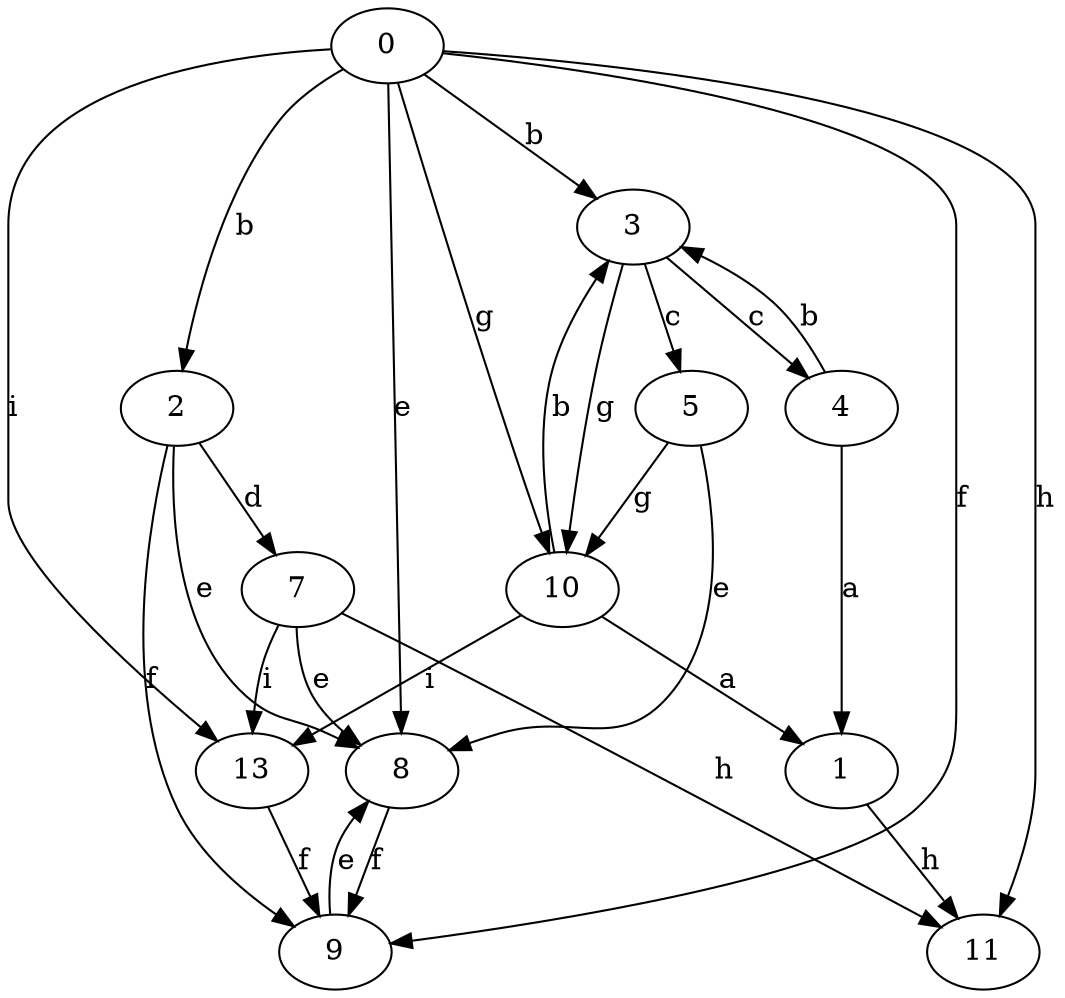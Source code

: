 strict digraph  {
0;
1;
2;
3;
4;
5;
7;
8;
9;
10;
11;
13;
0 -> 2  [label=b];
0 -> 3  [label=b];
0 -> 8  [label=e];
0 -> 9  [label=f];
0 -> 10  [label=g];
0 -> 11  [label=h];
0 -> 13  [label=i];
1 -> 11  [label=h];
2 -> 7  [label=d];
2 -> 8  [label=e];
2 -> 9  [label=f];
3 -> 4  [label=c];
3 -> 5  [label=c];
3 -> 10  [label=g];
4 -> 1  [label=a];
4 -> 3  [label=b];
5 -> 8  [label=e];
5 -> 10  [label=g];
7 -> 8  [label=e];
7 -> 11  [label=h];
7 -> 13  [label=i];
8 -> 9  [label=f];
9 -> 8  [label=e];
10 -> 1  [label=a];
10 -> 3  [label=b];
10 -> 13  [label=i];
13 -> 9  [label=f];
}
